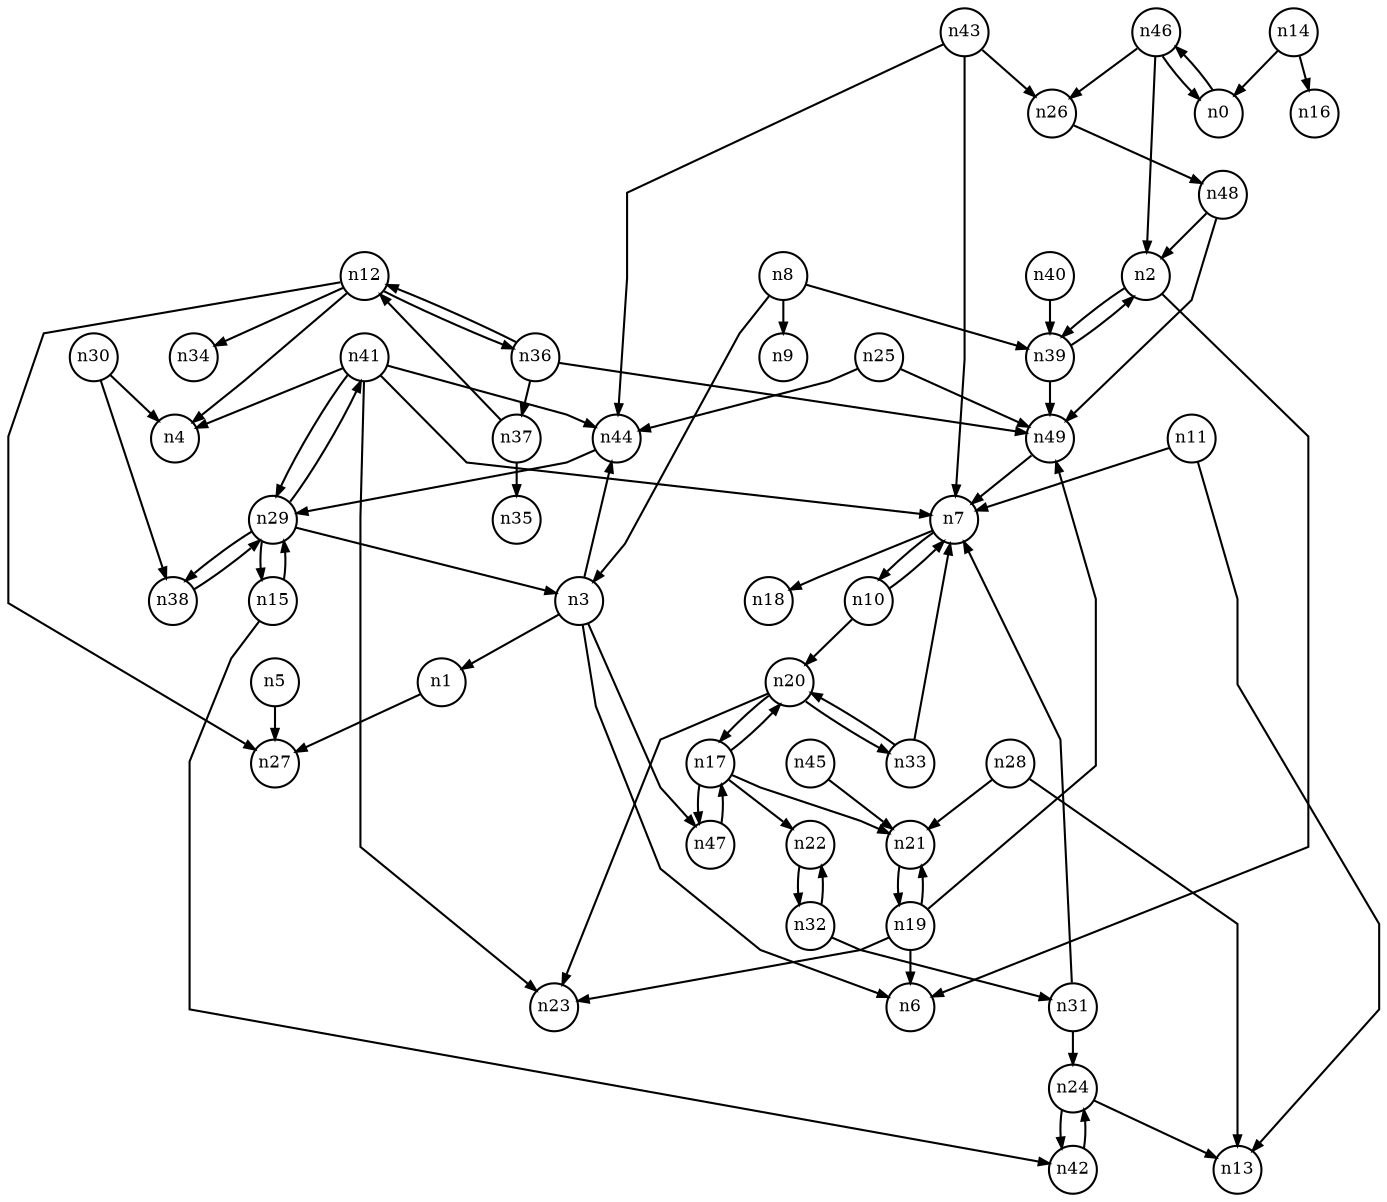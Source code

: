 digraph G{
splines=polyline;
ranksep=0.22;
nodesep=0.22;
nodesize=0.16;
fontsize=8
edge [arrowsize=0.5]
node [fontsize=8 shape=circle width=0.32 fixedsize=shape];

n1 -> n27
n2 -> n6
n2 -> n39
n3 -> n1
n3 -> n6
n3 -> n44
n3 -> n47
n44 -> n29
n47 -> n17
n5 -> n27
n7 -> n18
n7 -> n10
n8 -> n3
n8 -> n9
n8 -> n39
n39 -> n2
n39 -> n49
n10 -> n7
n10 -> n20
n20 -> n23
n20 -> n33
n20 -> n17
n11 -> n7
n11 -> n13
n12 -> n4
n12 -> n27
n12 -> n34
n12 -> n36
n36 -> n37
n36 -> n49
n36 -> n12
n0 -> n46
n14 -> n0
n14 -> n16
n42 -> n24
n15 -> n42
n15 -> n29
n17 -> n20
n17 -> n21
n17 -> n22
n17 -> n47
n21 -> n19
n22 -> n32
n19 -> n6
n19 -> n21
n19 -> n23
n19 -> n49
n49 -> n7
n33 -> n7
n33 -> n20
n24 -> n13
n24 -> n42
n25 -> n44
n25 -> n49
n48 -> n2
n48 -> n49
n26 -> n48
n28 -> n13
n28 -> n21
n29 -> n3
n29 -> n15
n29 -> n38
n29 -> n41
n38 -> n29
n41 -> n4
n41 -> n7
n41 -> n23
n41 -> n44
n41 -> n29
n30 -> n4
n30 -> n38
n31 -> n7
n31 -> n24
n32 -> n22
n32 -> n31
n37 -> n35
n37 -> n12
n40 -> n39
n43 -> n7
n43 -> n26
n43 -> n44
n45 -> n21
n46 -> n0
n46 -> n2
n46 -> n26
}
